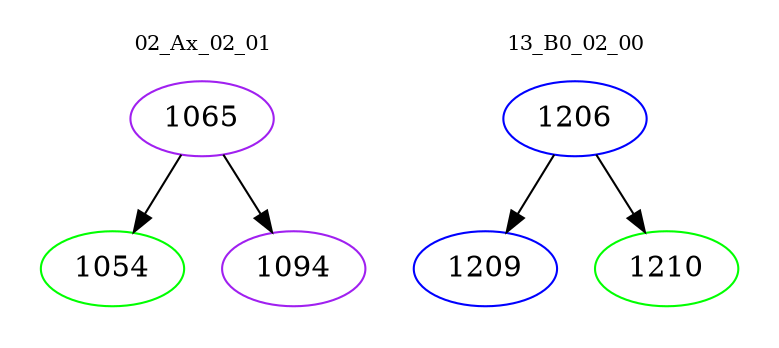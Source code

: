 digraph{
subgraph cluster_0 {
color = white
label = "02_Ax_02_01";
fontsize=10;
T0_1065 [label="1065", color="purple"]
T0_1065 -> T0_1054 [color="black"]
T0_1054 [label="1054", color="green"]
T0_1065 -> T0_1094 [color="black"]
T0_1094 [label="1094", color="purple"]
}
subgraph cluster_1 {
color = white
label = "13_B0_02_00";
fontsize=10;
T1_1206 [label="1206", color="blue"]
T1_1206 -> T1_1209 [color="black"]
T1_1209 [label="1209", color="blue"]
T1_1206 -> T1_1210 [color="black"]
T1_1210 [label="1210", color="green"]
}
}
